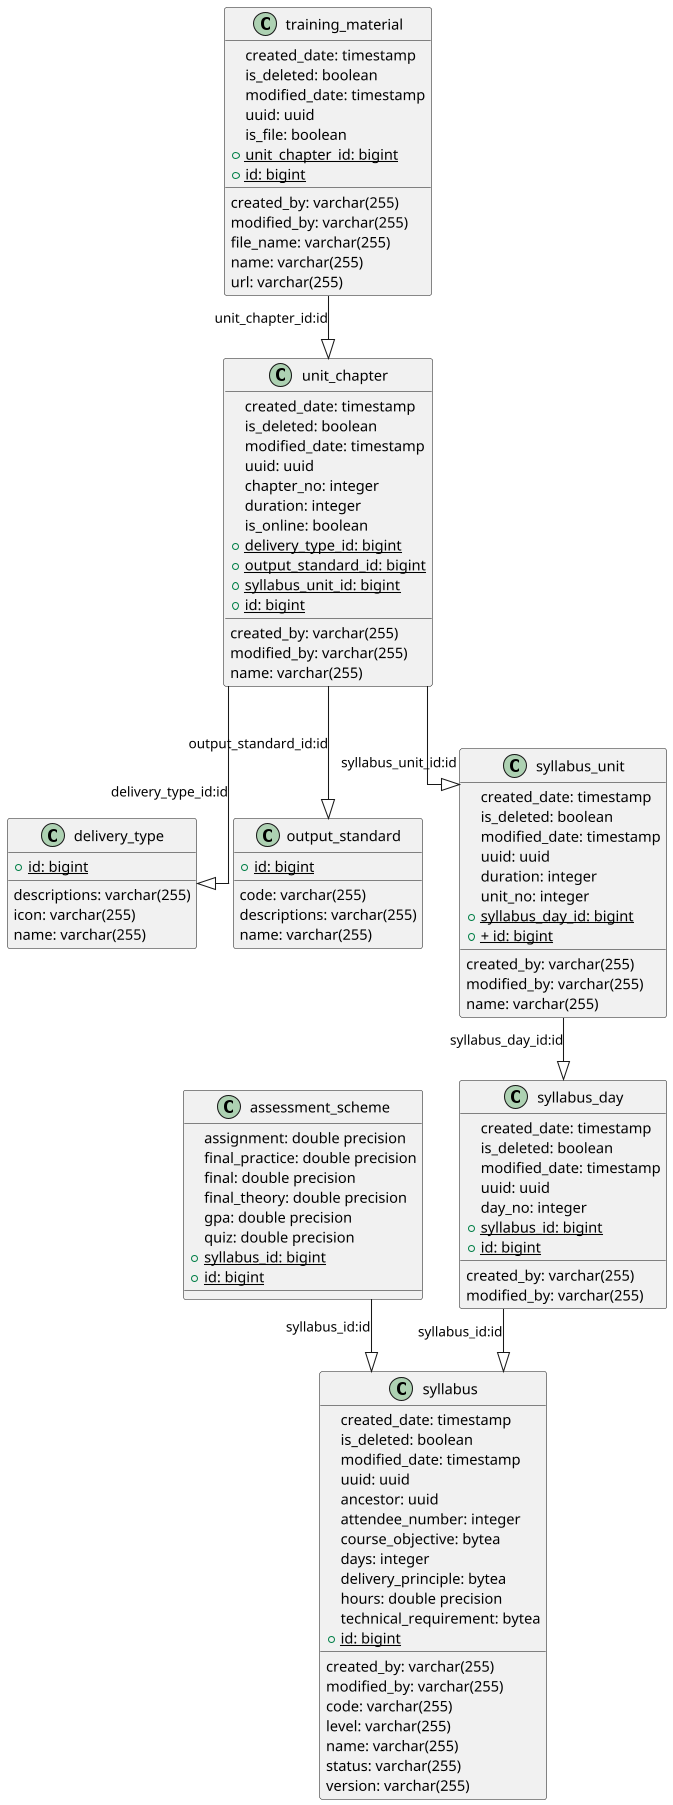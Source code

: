 @startuml

skinparam dpi 100

top to bottom direction
skinparam linetype ortho

class assessment_scheme {
   assignment: double precision
   final_practice: double precision
   final: double precision
   final_theory: double precision
   gpa: double precision
   quiz: double precision
   + {static} syllabus_id: bigint
   + {static} id: bigint
}
class delivery_type {
   descriptions: varchar(255)
   icon: varchar(255)
   name: varchar(255)
   + {static} id: bigint
}
class output_standard {
   code: varchar(255)
   descriptions: varchar(255)
   name: varchar(255)
   + {static} id: bigint
}
class syllabus {
   created_by: varchar(255)
   created_date: timestamp
   is_deleted: boolean
   modified_by: varchar(255)
   modified_date: timestamp
   uuid: uuid
   ancestor: uuid
   attendee_number: integer
   code: varchar(255)
   course_objective: bytea
   days: integer
   delivery_principle: bytea
   hours: double precision
   level: varchar(255)
   name: varchar(255)
   status: varchar(255)
   technical_requirement: bytea
   version: varchar(255)
   + {static} id: bigint
}
class syllabus_day {
   created_by: varchar(255)
   created_date: timestamp
   is_deleted: boolean
   modified_by: varchar(255)
   modified_date: timestamp
   uuid: uuid
   day_no: integer
   + {static} syllabus_id: bigint
   + {static} id: bigint
}
class syllabus_unit {
   created_by: varchar(255)
   created_date: timestamp
   is_deleted: boolean
   modified_by: varchar(255)
   modified_date: timestamp
   uuid: uuid
   duration: integer
   name: varchar(255)
   unit_no: integer
   + {static} syllabus_day_id: bigint
   + {static} + id: bigint
}
class training_material {
   created_by: varchar(255)
   created_date: timestamp
   is_deleted: boolean
   modified_by: varchar(255)
   modified_date: timestamp
   uuid: uuid
   file_name: varchar(255)
   is_file: boolean
   name: varchar(255)
   url: varchar(255)
   + {static} unit_chapter_id: bigint
   + {static} id: bigint
}
class unit_chapter {
   created_by: varchar(255)
   created_date: timestamp
   is_deleted: boolean
   modified_by: varchar(255)
   modified_date: timestamp
   uuid: uuid
   chapter_no: integer
   duration: integer
   is_online: boolean
   name: varchar(255)
   + {static} delivery_type_id: bigint
   + {static} output_standard_id: bigint
   + {static} syllabus_unit_id: bigint
   + {static} id: bigint
}

assessment_scheme  -[plain]-^  syllabus          : "syllabus_id:id"
syllabus_day       -[plain]-^  syllabus          : "syllabus_id:id"
syllabus_unit      -[plain]-^  syllabus_day      : "syllabus_day_id:id"
training_material  -[plain]-^  unit_chapter      : "unit_chapter_id:id"
unit_chapter       -[plain]-^  delivery_type     : "delivery_type_id:id"
unit_chapter       -[plain]-^  output_standard   : "output_standard_id:id"
unit_chapter       -[plain]-^  syllabus_unit     : "syllabus_unit_id:id"
@enduml
